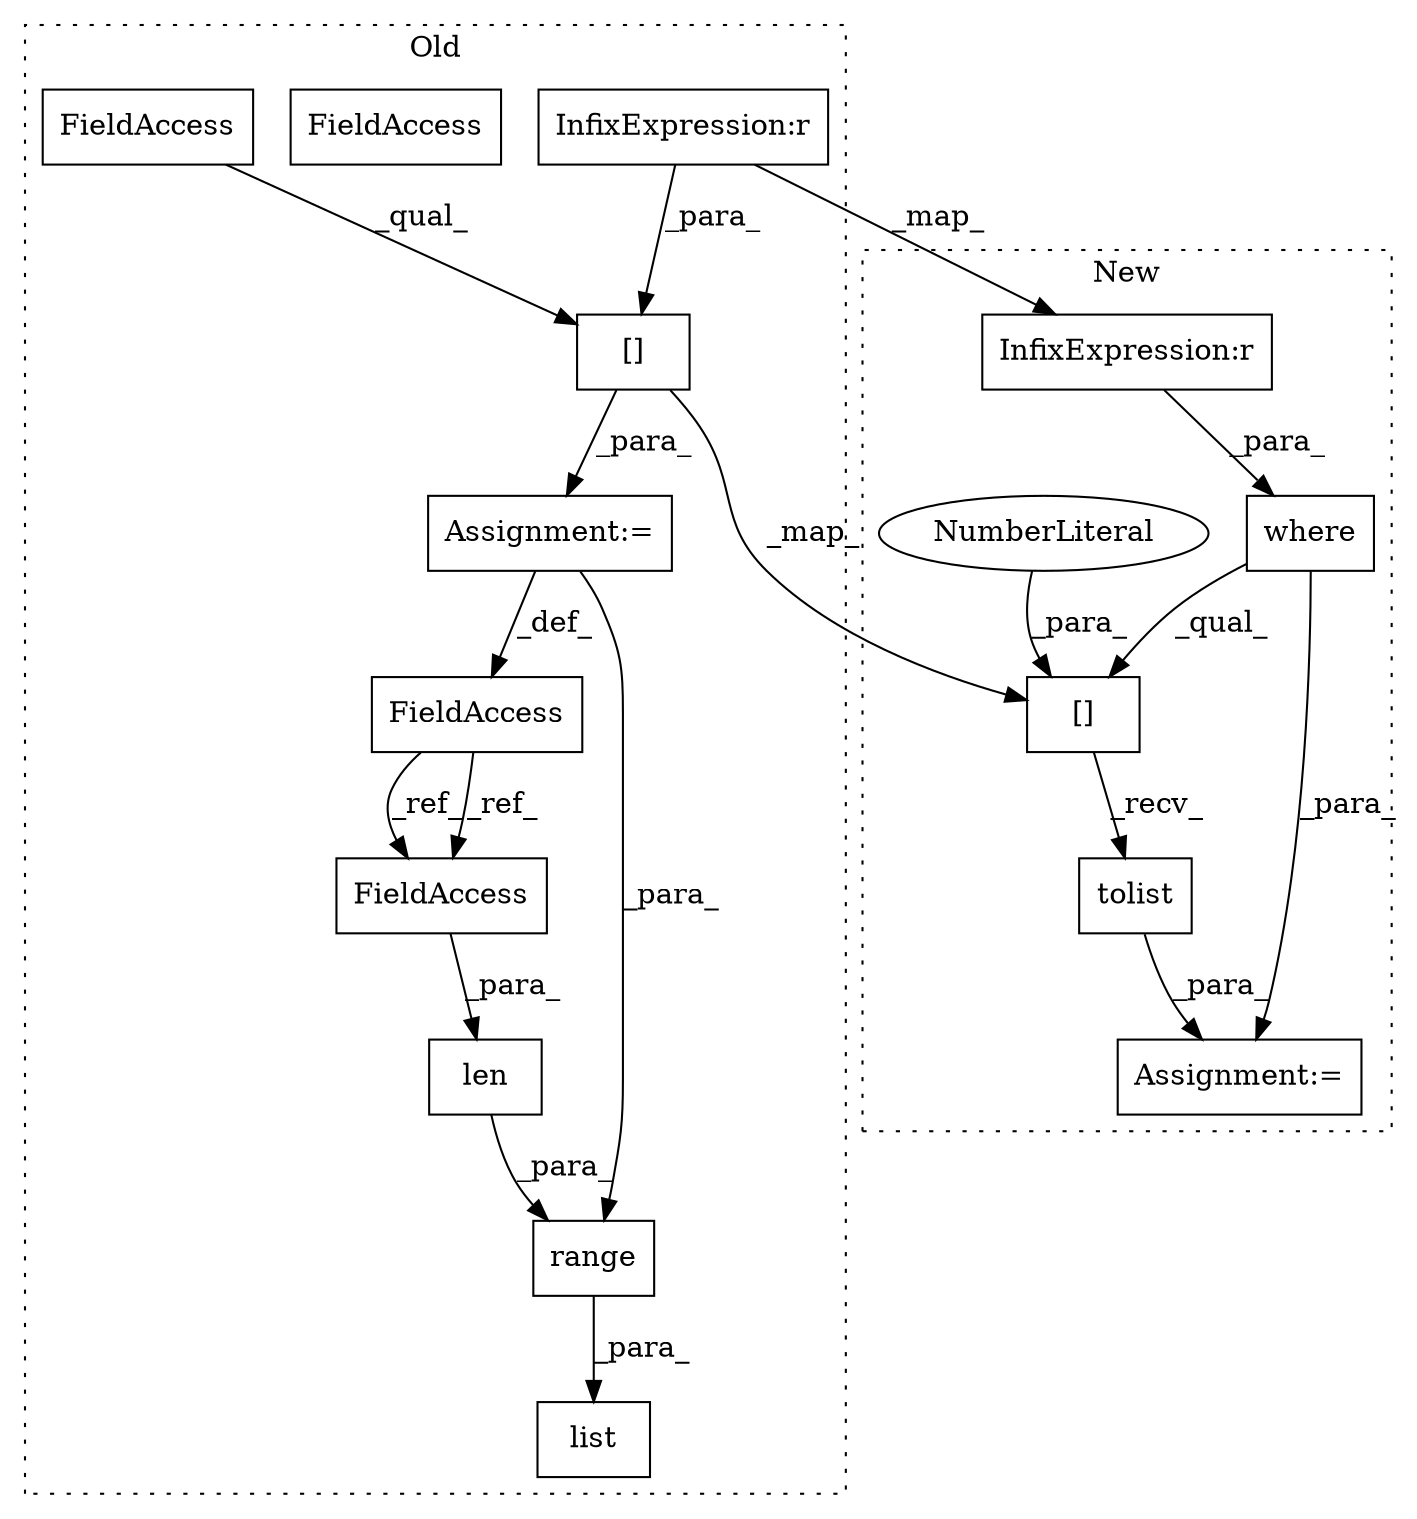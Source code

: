 digraph G {
subgraph cluster0 {
1 [label="len" a="32" s="5725,5745" l="4,1" shape="box"];
3 [label="InfixExpression:r" a="27" s="5680" l="4" shape="box"];
6 [label="[]" a="2" s="5606,5690" l="17,1" shape="box"];
8 [label="FieldAccess" a="22" s="5589" l="16" shape="box"];
9 [label="FieldAccess" a="22" s="5729" l="16" shape="box"];
10 [label="FieldAccess" a="22" s="5606" l="16" shape="box"];
11 [label="range" a="32" s="5719,5746" l="6,1" shape="box"];
13 [label="list" a="32" s="5714,5747" l="5,1" shape="box"];
14 [label="Assignment:=" a="7" s="5605" l="1" shape="box"];
16 [label="FieldAccess" a="22" s="5729" l="16" shape="box"];
label = "Old";
style="dotted";
}
subgraph cluster1 {
2 [label="tolist" a="32" s="5872" l="8" shape="box"];
4 [label="InfixExpression:r" a="27" s="5858" l="4" shape="box"];
5 [label="[]" a="2" s="5790,5870" l="79,1" shape="box"];
7 [label="NumberLiteral" a="34" s="5869" l="1" shape="ellipse"];
12 [label="where" a="32" s="5796,5867" l="6,1" shape="box"];
15 [label="Assignment:=" a="7" s="5789" l="1" shape="box"];
label = "New";
style="dotted";
}
1 -> 11 [label="_para_"];
2 -> 15 [label="_para_"];
3 -> 4 [label="_map_"];
3 -> 6 [label="_para_"];
4 -> 12 [label="_para_"];
5 -> 2 [label="_recv_"];
6 -> 14 [label="_para_"];
6 -> 5 [label="_map_"];
7 -> 5 [label="_para_"];
8 -> 16 [label="_ref_"];
8 -> 16 [label="_ref_"];
10 -> 6 [label="_qual_"];
11 -> 13 [label="_para_"];
12 -> 15 [label="_para_"];
12 -> 5 [label="_qual_"];
14 -> 11 [label="_para_"];
14 -> 8 [label="_def_"];
16 -> 1 [label="_para_"];
}